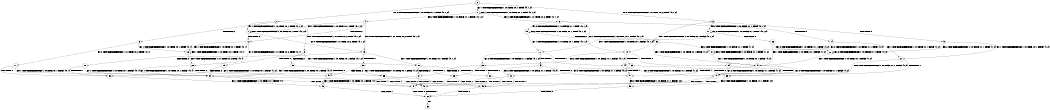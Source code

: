 digraph BCG {
size = "7, 10.5";
center = TRUE;
node [shape = circle];
0 [peripheries = 2];
0 -> 1 [label = "EX !1 !ATOMIC_EXCH_BRANCH (1, +0, TRUE, +0, 1, TRUE) !{0, 1, 2}"];
0 -> 2 [label = "EX !2 !ATOMIC_EXCH_BRANCH (1, +0, FALSE, +1, 1, FALSE) !{0, 1, 2}"];
0 -> 3 [label = "EX !0 !ATOMIC_EXCH_BRANCH (1, +1, TRUE, +0, 2, TRUE) !{0, 1, 2}"];
1 -> 4 [label = "EX !2 !ATOMIC_EXCH_BRANCH (1, +0, FALSE, +1, 1, FALSE) !{0, 1, 2}"];
1 -> 5 [label = "EX !0 !ATOMIC_EXCH_BRANCH (1, +1, TRUE, +0, 2, TRUE) !{0, 1, 2}"];
1 -> 1 [label = "EX !1 !ATOMIC_EXCH_BRANCH (1, +0, TRUE, +0, 1, TRUE) !{0, 1, 2}"];
2 -> 6 [label = "TERMINATE !2"];
2 -> 7 [label = "EX !1 !ATOMIC_EXCH_BRANCH (1, +0, TRUE, +0, 1, TRUE) !{0, 1, 2}"];
2 -> 8 [label = "EX !0 !ATOMIC_EXCH_BRANCH (1, +1, TRUE, +0, 2, TRUE) !{0, 1, 2}"];
3 -> 9 [label = "TERMINATE !0"];
3 -> 10 [label = "EX !1 !ATOMIC_EXCH_BRANCH (1, +0, TRUE, +0, 1, FALSE) !{0, 1, 2}"];
3 -> 11 [label = "EX !2 !ATOMIC_EXCH_BRANCH (1, +0, FALSE, +1, 1, TRUE) !{0, 1, 2}"];
4 -> 12 [label = "TERMINATE !2"];
4 -> 13 [label = "EX !0 !ATOMIC_EXCH_BRANCH (1, +1, TRUE, +0, 2, TRUE) !{0, 1, 2}"];
4 -> 7 [label = "EX !1 !ATOMIC_EXCH_BRANCH (1, +0, TRUE, +0, 1, TRUE) !{0, 1, 2}"];
5 -> 14 [label = "TERMINATE !0"];
5 -> 15 [label = "EX !2 !ATOMIC_EXCH_BRANCH (1, +0, FALSE, +1, 1, TRUE) !{0, 1, 2}"];
5 -> 10 [label = "EX !1 !ATOMIC_EXCH_BRANCH (1, +0, TRUE, +0, 1, FALSE) !{0, 1, 2}"];
6 -> 16 [label = "EX !1 !ATOMIC_EXCH_BRANCH (1, +0, TRUE, +0, 1, TRUE) !{0, 1}"];
6 -> 17 [label = "EX !0 !ATOMIC_EXCH_BRANCH (1, +1, TRUE, +0, 2, TRUE) !{0, 1}"];
7 -> 12 [label = "TERMINATE !2"];
7 -> 13 [label = "EX !0 !ATOMIC_EXCH_BRANCH (1, +1, TRUE, +0, 2, TRUE) !{0, 1, 2}"];
7 -> 7 [label = "EX !1 !ATOMIC_EXCH_BRANCH (1, +0, TRUE, +0, 1, TRUE) !{0, 1, 2}"];
8 -> 18 [label = "TERMINATE !2"];
8 -> 19 [label = "TERMINATE !0"];
8 -> 20 [label = "EX !1 !ATOMIC_EXCH_BRANCH (1, +0, TRUE, +0, 1, FALSE) !{0, 1, 2}"];
9 -> 21 [label = "EX !1 !ATOMIC_EXCH_BRANCH (1, +0, TRUE, +0, 1, FALSE) !{1, 2}"];
9 -> 22 [label = "EX !2 !ATOMIC_EXCH_BRANCH (1, +0, FALSE, +1, 1, TRUE) !{1, 2}"];
10 -> 23 [label = "TERMINATE !1"];
10 -> 24 [label = "TERMINATE !0"];
10 -> 25 [label = "EX !2 !ATOMIC_EXCH_BRANCH (1, +0, FALSE, +1, 1, FALSE) !{0, 1, 2}"];
11 -> 26 [label = "TERMINATE !0"];
11 -> 27 [label = "EX !1 !ATOMIC_EXCH_BRANCH (1, +0, TRUE, +0, 1, FALSE) !{0, 1, 2}"];
11 -> 11 [label = "EX !2 !ATOMIC_EXCH_BRANCH (1, +0, FALSE, +1, 1, TRUE) !{0, 1, 2}"];
12 -> 28 [label = "EX !0 !ATOMIC_EXCH_BRANCH (1, +1, TRUE, +0, 2, TRUE) !{0, 1}"];
12 -> 16 [label = "EX !1 !ATOMIC_EXCH_BRANCH (1, +0, TRUE, +0, 1, TRUE) !{0, 1}"];
13 -> 29 [label = "TERMINATE !2"];
13 -> 30 [label = "TERMINATE !0"];
13 -> 20 [label = "EX !1 !ATOMIC_EXCH_BRANCH (1, +0, TRUE, +0, 1, FALSE) !{0, 1, 2}"];
14 -> 31 [label = "EX !2 !ATOMIC_EXCH_BRANCH (1, +0, FALSE, +1, 1, TRUE) !{1, 2}"];
14 -> 21 [label = "EX !1 !ATOMIC_EXCH_BRANCH (1, +0, TRUE, +0, 1, FALSE) !{1, 2}"];
15 -> 32 [label = "TERMINATE !0"];
15 -> 15 [label = "EX !2 !ATOMIC_EXCH_BRANCH (1, +0, FALSE, +1, 1, TRUE) !{0, 1, 2}"];
15 -> 27 [label = "EX !1 !ATOMIC_EXCH_BRANCH (1, +0, TRUE, +0, 1, FALSE) !{0, 1, 2}"];
16 -> 28 [label = "EX !0 !ATOMIC_EXCH_BRANCH (1, +1, TRUE, +0, 2, TRUE) !{0, 1}"];
16 -> 16 [label = "EX !1 !ATOMIC_EXCH_BRANCH (1, +0, TRUE, +0, 1, TRUE) !{0, 1}"];
17 -> 33 [label = "TERMINATE !0"];
17 -> 34 [label = "EX !1 !ATOMIC_EXCH_BRANCH (1, +0, TRUE, +0, 1, FALSE) !{0, 1}"];
18 -> 33 [label = "TERMINATE !0"];
18 -> 34 [label = "EX !1 !ATOMIC_EXCH_BRANCH (1, +0, TRUE, +0, 1, FALSE) !{0, 1}"];
19 -> 33 [label = "TERMINATE !2"];
19 -> 35 [label = "EX !1 !ATOMIC_EXCH_BRANCH (1, +0, TRUE, +0, 1, FALSE) !{1, 2}"];
20 -> 36 [label = "TERMINATE !1"];
20 -> 37 [label = "TERMINATE !2"];
20 -> 38 [label = "TERMINATE !0"];
21 -> 39 [label = "TERMINATE !1"];
21 -> 40 [label = "EX !2 !ATOMIC_EXCH_BRANCH (1, +0, FALSE, +1, 1, FALSE) !{1, 2}"];
22 -> 41 [label = "EX !1 !ATOMIC_EXCH_BRANCH (1, +0, TRUE, +0, 1, FALSE) !{1, 2}"];
22 -> 22 [label = "EX !2 !ATOMIC_EXCH_BRANCH (1, +0, FALSE, +1, 1, TRUE) !{1, 2}"];
23 -> 39 [label = "TERMINATE !0"];
23 -> 42 [label = "EX !2 !ATOMIC_EXCH_BRANCH (1, +0, FALSE, +1, 1, FALSE) !{0, 2}"];
24 -> 39 [label = "TERMINATE !1"];
24 -> 40 [label = "EX !2 !ATOMIC_EXCH_BRANCH (1, +0, FALSE, +1, 1, FALSE) !{1, 2}"];
25 -> 36 [label = "TERMINATE !1"];
25 -> 37 [label = "TERMINATE !2"];
25 -> 38 [label = "TERMINATE !0"];
26 -> 41 [label = "EX !1 !ATOMIC_EXCH_BRANCH (1, +0, TRUE, +0, 1, FALSE) !{1, 2}"];
26 -> 22 [label = "EX !2 !ATOMIC_EXCH_BRANCH (1, +0, FALSE, +1, 1, TRUE) !{1, 2}"];
27 -> 43 [label = "TERMINATE !1"];
27 -> 44 [label = "TERMINATE !0"];
27 -> 25 [label = "EX !2 !ATOMIC_EXCH_BRANCH (1, +0, FALSE, +1, 1, FALSE) !{0, 1, 2}"];
28 -> 45 [label = "TERMINATE !0"];
28 -> 34 [label = "EX !1 !ATOMIC_EXCH_BRANCH (1, +0, TRUE, +0, 1, FALSE) !{0, 1}"];
29 -> 45 [label = "TERMINATE !0"];
29 -> 34 [label = "EX !1 !ATOMIC_EXCH_BRANCH (1, +0, TRUE, +0, 1, FALSE) !{0, 1}"];
30 -> 45 [label = "TERMINATE !2"];
30 -> 35 [label = "EX !1 !ATOMIC_EXCH_BRANCH (1, +0, TRUE, +0, 1, FALSE) !{1, 2}"];
31 -> 31 [label = "EX !2 !ATOMIC_EXCH_BRANCH (1, +0, FALSE, +1, 1, TRUE) !{1, 2}"];
31 -> 41 [label = "EX !1 !ATOMIC_EXCH_BRANCH (1, +0, TRUE, +0, 1, FALSE) !{1, 2}"];
32 -> 31 [label = "EX !2 !ATOMIC_EXCH_BRANCH (1, +0, FALSE, +1, 1, TRUE) !{1, 2}"];
32 -> 41 [label = "EX !1 !ATOMIC_EXCH_BRANCH (1, +0, TRUE, +0, 1, FALSE) !{1, 2}"];
33 -> 46 [label = "EX !1 !ATOMIC_EXCH_BRANCH (1, +0, TRUE, +0, 1, FALSE) !{1}"];
34 -> 47 [label = "TERMINATE !1"];
34 -> 48 [label = "TERMINATE !0"];
35 -> 49 [label = "TERMINATE !1"];
35 -> 48 [label = "TERMINATE !2"];
36 -> 47 [label = "TERMINATE !2"];
36 -> 49 [label = "TERMINATE !0"];
37 -> 47 [label = "TERMINATE !1"];
37 -> 48 [label = "TERMINATE !0"];
38 -> 49 [label = "TERMINATE !1"];
38 -> 48 [label = "TERMINATE !2"];
39 -> 50 [label = "EX !2 !ATOMIC_EXCH_BRANCH (1, +0, FALSE, +1, 1, FALSE) !{2}"];
40 -> 49 [label = "TERMINATE !1"];
40 -> 48 [label = "TERMINATE !2"];
41 -> 51 [label = "TERMINATE !1"];
41 -> 40 [label = "EX !2 !ATOMIC_EXCH_BRANCH (1, +0, FALSE, +1, 1, FALSE) !{1, 2}"];
42 -> 47 [label = "TERMINATE !2"];
42 -> 49 [label = "TERMINATE !0"];
43 -> 51 [label = "TERMINATE !0"];
43 -> 42 [label = "EX !2 !ATOMIC_EXCH_BRANCH (1, +0, FALSE, +1, 1, FALSE) !{0, 2}"];
44 -> 51 [label = "TERMINATE !1"];
44 -> 40 [label = "EX !2 !ATOMIC_EXCH_BRANCH (1, +0, FALSE, +1, 1, FALSE) !{1, 2}"];
45 -> 46 [label = "EX !1 !ATOMIC_EXCH_BRANCH (1, +0, TRUE, +0, 1, FALSE) !{1}"];
46 -> 52 [label = "TERMINATE !1"];
47 -> 52 [label = "TERMINATE !0"];
48 -> 52 [label = "TERMINATE !1"];
49 -> 52 [label = "TERMINATE !2"];
50 -> 52 [label = "TERMINATE !2"];
51 -> 50 [label = "EX !2 !ATOMIC_EXCH_BRANCH (1, +0, FALSE, +1, 1, FALSE) !{2}"];
52 -> 53 [label = "exit"];
}
